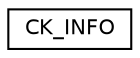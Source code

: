 digraph "Graphical Class Hierarchy"
{
  edge [fontname="Helvetica",fontsize="10",labelfontname="Helvetica",labelfontsize="10"];
  node [fontname="Helvetica",fontsize="10",shape=record];
  rankdir="LR";
  Node0 [label="CK_INFO",height=0.2,width=0.4,color="black", fillcolor="white", style="filled",URL="$struct_c_k___i_n_f_o.html"];
}
